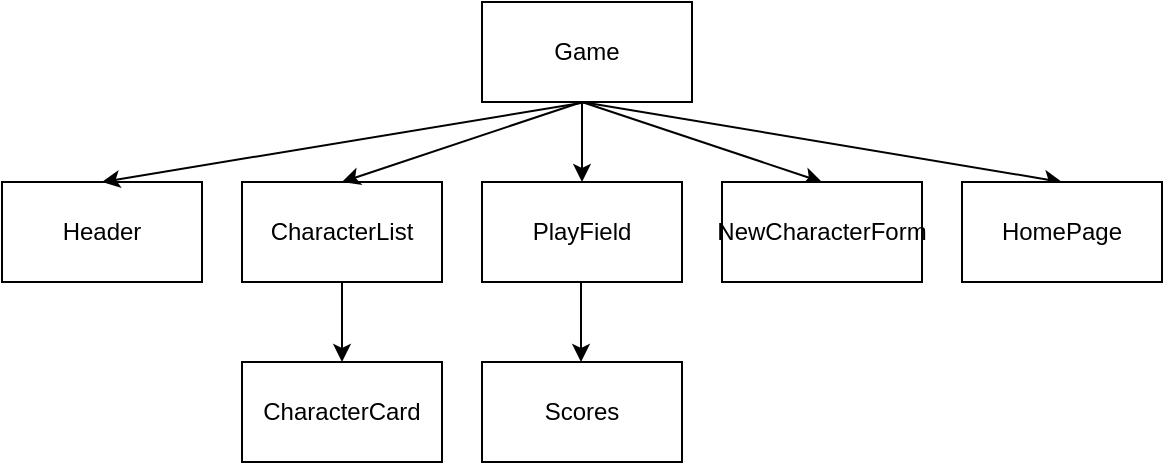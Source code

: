 <mxfile>
    <diagram id="ZQYoFm096TAwNZh-zLoz" name="Page-1">
        <mxGraphModel dx="145" dy="359" grid="1" gridSize="10" guides="1" tooltips="1" connect="1" arrows="1" fold="1" page="1" pageScale="1" pageWidth="850" pageHeight="1100" math="0" shadow="0">
            <root>
                <mxCell id="0"/>
                <mxCell id="1" parent="0"/>
                <mxCell id="2" value="Game" style="rounded=0;whiteSpace=wrap;html=1;" parent="1" vertex="1">
                    <mxGeometry x="250" y="40" width="105" height="50" as="geometry"/>
                </mxCell>
                <mxCell id="3" value="Header" style="rounded=0;whiteSpace=wrap;html=1;" parent="1" vertex="1">
                    <mxGeometry x="10" y="130" width="100" height="50" as="geometry"/>
                </mxCell>
                <mxCell id="6" value="CharacterList" style="rounded=0;whiteSpace=wrap;html=1;" parent="1" vertex="1">
                    <mxGeometry x="130" y="130" width="100" height="50" as="geometry"/>
                </mxCell>
                <mxCell id="7" value="CharacterCard" style="rounded=0;whiteSpace=wrap;html=1;" parent="1" vertex="1">
                    <mxGeometry x="130" y="220" width="100" height="50" as="geometry"/>
                </mxCell>
                <mxCell id="8" value="PlayField" style="rounded=0;whiteSpace=wrap;html=1;" parent="1" vertex="1">
                    <mxGeometry x="250" y="130" width="100" height="50" as="geometry"/>
                </mxCell>
                <mxCell id="9" value="Scores" style="rounded=0;whiteSpace=wrap;html=1;" parent="1" vertex="1">
                    <mxGeometry x="250" y="220" width="100" height="50" as="geometry"/>
                </mxCell>
                <mxCell id="10" value="" style="endArrow=classic;html=1;entryX=0.5;entryY=0;entryDx=0;entryDy=0;exitX=0.5;exitY=1;exitDx=0;exitDy=0;" parent="1" source="2" target="3" edge="1">
                    <mxGeometry width="50" height="50" relative="1" as="geometry">
                        <mxPoint x="200" y="230" as="sourcePoint"/>
                        <mxPoint x="250" y="180" as="targetPoint"/>
                    </mxGeometry>
                </mxCell>
                <mxCell id="11" value="" style="endArrow=classic;html=1;entryX=0.5;entryY=0;entryDx=0;entryDy=0;" parent="1" target="6" edge="1">
                    <mxGeometry width="50" height="50" relative="1" as="geometry">
                        <mxPoint x="300" y="90" as="sourcePoint"/>
                        <mxPoint x="70" y="140" as="targetPoint"/>
                    </mxGeometry>
                </mxCell>
                <mxCell id="12" value="" style="endArrow=classic;html=1;entryX=0.5;entryY=0;entryDx=0;entryDy=0;" parent="1" target="8" edge="1">
                    <mxGeometry width="50" height="50" relative="1" as="geometry">
                        <mxPoint x="300" y="90" as="sourcePoint"/>
                        <mxPoint x="200" y="140" as="targetPoint"/>
                    </mxGeometry>
                </mxCell>
                <mxCell id="13" value="" style="endArrow=classic;html=1;" parent="1" edge="1">
                    <mxGeometry width="50" height="50" relative="1" as="geometry">
                        <mxPoint x="299.5" y="180" as="sourcePoint"/>
                        <mxPoint x="299.5" y="220" as="targetPoint"/>
                    </mxGeometry>
                </mxCell>
                <mxCell id="14" value="" style="endArrow=classic;html=1;entryX=0.5;entryY=0;entryDx=0;entryDy=0;exitX=0.5;exitY=1;exitDx=0;exitDy=0;" parent="1" source="6" target="7" edge="1">
                    <mxGeometry width="50" height="50" relative="1" as="geometry">
                        <mxPoint x="200" y="90" as="sourcePoint"/>
                        <mxPoint x="200" y="140" as="targetPoint"/>
                    </mxGeometry>
                </mxCell>
                <mxCell id="15" value="" style="endArrow=classic;html=1;entryX=0.5;entryY=0;entryDx=0;entryDy=0;" parent="1" target="16" edge="1">
                    <mxGeometry width="50" height="50" relative="1" as="geometry">
                        <mxPoint x="300" y="90" as="sourcePoint"/>
                        <mxPoint x="420" y="100" as="targetPoint"/>
                    </mxGeometry>
                </mxCell>
                <mxCell id="16" value="NewCharacterForm" style="rounded=0;whiteSpace=wrap;html=1;" parent="1" vertex="1">
                    <mxGeometry x="370" y="130" width="100" height="50" as="geometry"/>
                </mxCell>
                <mxCell id="17" value="" style="endArrow=classic;html=1;" edge="1" parent="1">
                    <mxGeometry width="50" height="50" relative="1" as="geometry">
                        <mxPoint x="300" y="90" as="sourcePoint"/>
                        <mxPoint x="540" y="130" as="targetPoint"/>
                    </mxGeometry>
                </mxCell>
                <mxCell id="18" value="HomePage" style="rounded=0;whiteSpace=wrap;html=1;" vertex="1" parent="1">
                    <mxGeometry x="490" y="130" width="100" height="50" as="geometry"/>
                </mxCell>
            </root>
        </mxGraphModel>
    </diagram>
</mxfile>